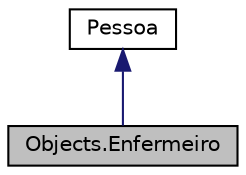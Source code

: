 digraph "Objects.Enfermeiro"
{
 // LATEX_PDF_SIZE
  edge [fontname="Helvetica",fontsize="10",labelfontname="Helvetica",labelfontsize="10"];
  node [fontname="Helvetica",fontsize="10",shape=record];
  Node1 [label="Objects.Enfermeiro",height=0.2,width=0.4,color="black", fillcolor="grey75", style="filled", fontcolor="black",tooltip="Nurse class"];
  Node2 -> Node1 [dir="back",color="midnightblue",fontsize="10",style="solid",fontname="Helvetica"];
  Node2 [label="Pessoa",height=0.2,width=0.4,color="black", fillcolor="white", style="filled",URL="$class_objects_1_1_pessoa.html",tooltip=" "];
}
